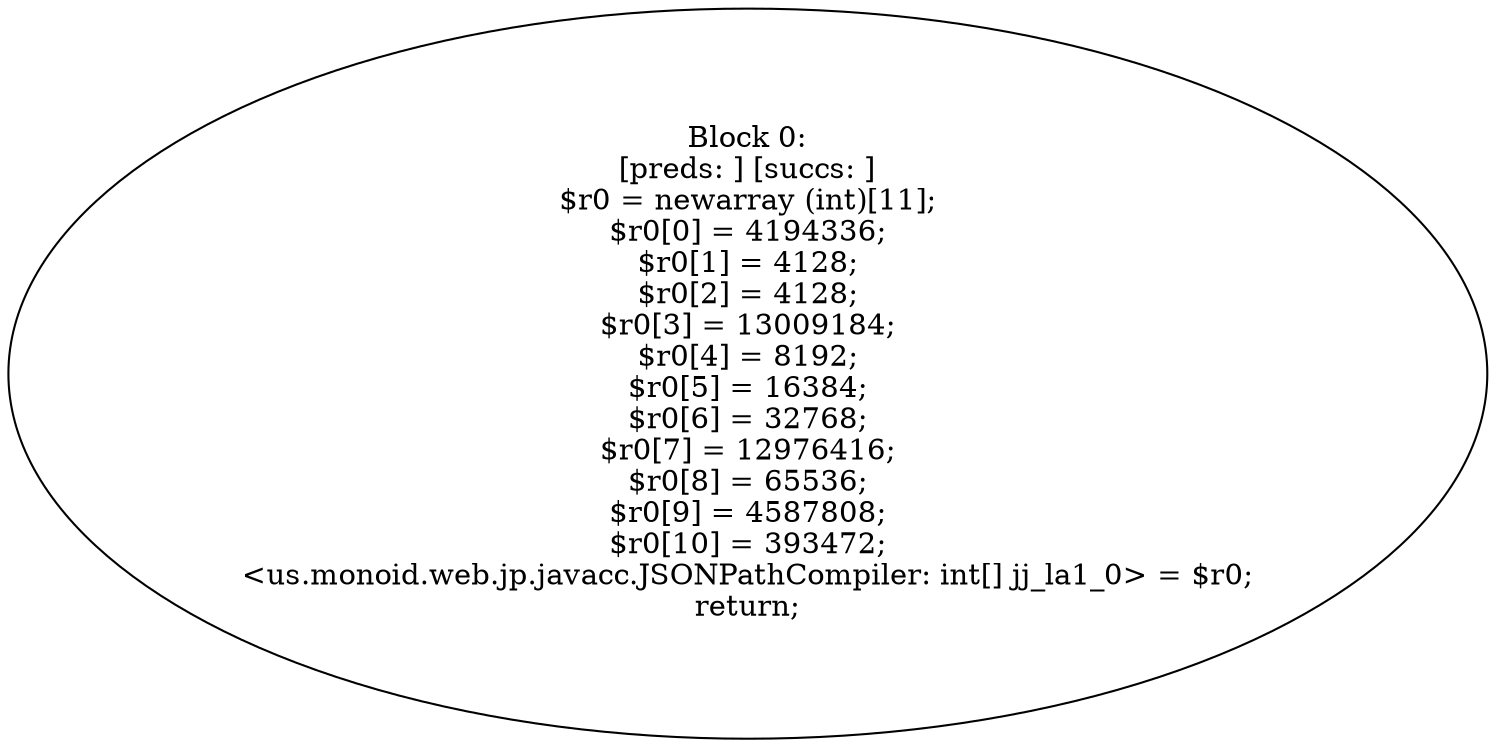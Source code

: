 digraph "unitGraph" {
    "Block 0:
[preds: ] [succs: ]
$r0 = newarray (int)[11];
$r0[0] = 4194336;
$r0[1] = 4128;
$r0[2] = 4128;
$r0[3] = 13009184;
$r0[4] = 8192;
$r0[5] = 16384;
$r0[6] = 32768;
$r0[7] = 12976416;
$r0[8] = 65536;
$r0[9] = 4587808;
$r0[10] = 393472;
<us.monoid.web.jp.javacc.JSONPathCompiler: int[] jj_la1_0> = $r0;
return;
"
}
